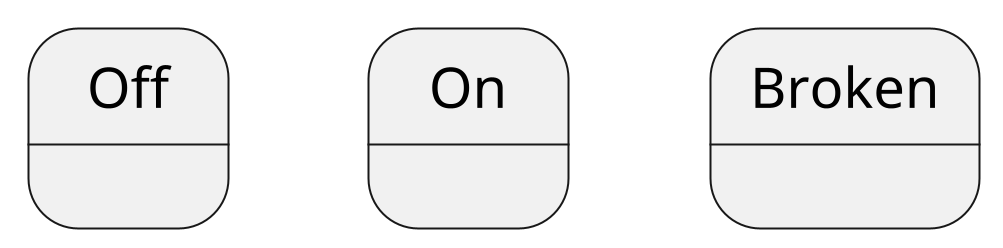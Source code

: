 @startuml
'https://plantuml.com/state-diagram

scale 500 width
scale 800 height
state Off
state On
state Broken
'Off --> On : switchOn
'Off --> Off : switchOff
'Off --> Off : repair

'On --> Off : switchOff
'On --> On : switchOn
'On --> Broken : repair

'Broken --> Off : repair
'Broken --> Broken : switchOn
'Broken --> Broken : switchOff
@enduml
